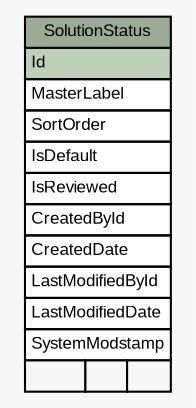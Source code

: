 // dot 2.40.1 on Mac OS X 10.12.6
// SchemaSpy rev 590
digraph "SolutionStatus" {
  graph [
    rankdir="RL"
    bgcolor="#f7f7f7"
    nodesep="0.18"
    ranksep="0.46"
    fontname="Arial"
    fontsize="8"
  ];
  node [
    fontname="Arial"
    fontsize="8"
    shape="plaintext"
  ];
  edge [
    arrowsize="0.8"
  ];
  "SolutionStatus" [
    label=<
    <TABLE BORDER="0" CELLBORDER="1" CELLSPACING="0" BGCOLOR="#ffffff">
      <TR><TD COLSPAN="3" BGCOLOR="#9bab96" ALIGN="CENTER">SolutionStatus</TD></TR>
      <TR><TD PORT="Id" COLSPAN="3" BGCOLOR="#bed1b8" ALIGN="LEFT">Id</TD></TR>
      <TR><TD PORT="MasterLabel" COLSPAN="3" ALIGN="LEFT">MasterLabel</TD></TR>
      <TR><TD PORT="SortOrder" COLSPAN="3" ALIGN="LEFT">SortOrder</TD></TR>
      <TR><TD PORT="IsDefault" COLSPAN="3" ALIGN="LEFT">IsDefault</TD></TR>
      <TR><TD PORT="IsReviewed" COLSPAN="3" ALIGN="LEFT">IsReviewed</TD></TR>
      <TR><TD PORT="CreatedById" COLSPAN="3" ALIGN="LEFT">CreatedById</TD></TR>
      <TR><TD PORT="CreatedDate" COLSPAN="3" ALIGN="LEFT">CreatedDate</TD></TR>
      <TR><TD PORT="LastModifiedById" COLSPAN="3" ALIGN="LEFT">LastModifiedById</TD></TR>
      <TR><TD PORT="LastModifiedDate" COLSPAN="3" ALIGN="LEFT">LastModifiedDate</TD></TR>
      <TR><TD PORT="SystemModstamp" COLSPAN="3" ALIGN="LEFT">SystemModstamp</TD></TR>
      <TR><TD ALIGN="LEFT" BGCOLOR="#f7f7f7">  </TD><TD ALIGN="RIGHT" BGCOLOR="#f7f7f7">  </TD><TD ALIGN="RIGHT" BGCOLOR="#f7f7f7">  </TD></TR>
    </TABLE>>
    URL="tables/SolutionStatus.html"
    tooltip="SolutionStatus"
  ];
}
